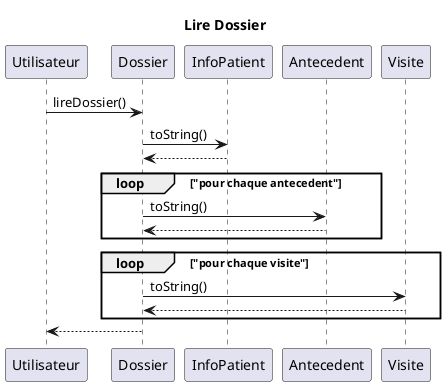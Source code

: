 @startuml seqLireDossier

title Lire Dossier

participant Utilisateur as U
participant Dossier as D
participant InfoPatient as I
participant Antecedent as A
participant Visite as V


U -> D: lireDossier()
D -> I: toString()
I --> D
loop "pour chaque antecedent"
    D -> A: toString()
    A --> D
end
loop "pour chaque visite"
    D -> V: toString()
    V --> D
end
D --> U


@enduml
